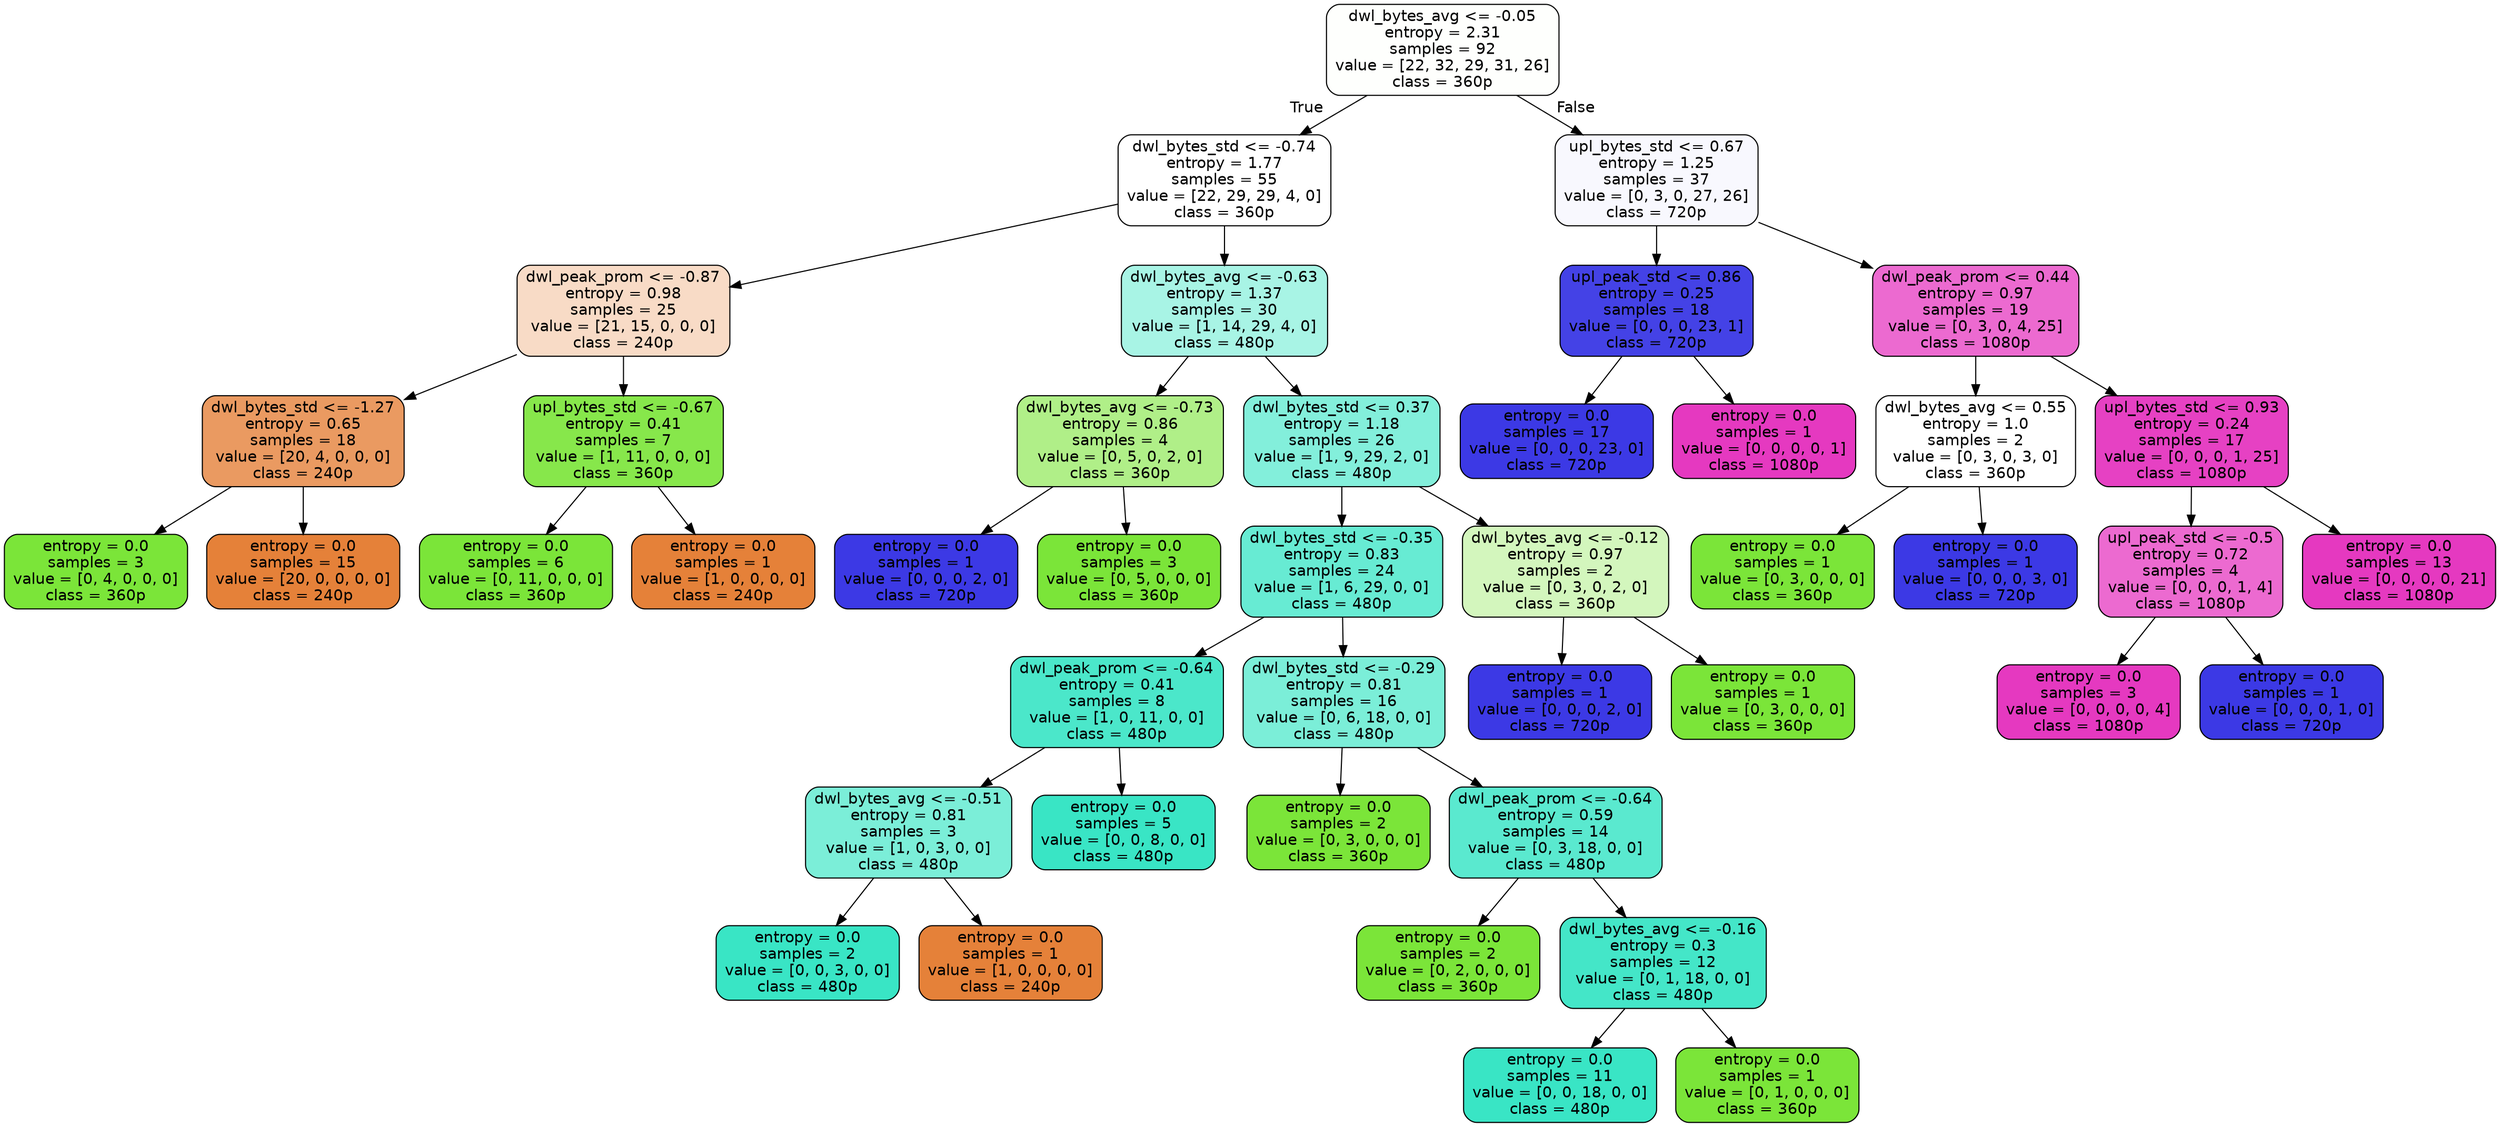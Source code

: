 digraph Tree {
node [shape=box, style="filled, rounded", color="black", fontname=helvetica] ;
edge [fontname=helvetica] ;
0 [label="dwl_bytes_avg <= -0.05\nentropy = 2.31\nsamples = 92\nvalue = [22, 32, 29, 31, 26]\nclass = 360p", fillcolor="#fefffd"] ;
1 [label="dwl_bytes_std <= -0.74\nentropy = 1.77\nsamples = 55\nvalue = [22, 29, 29, 4, 0]\nclass = 360p", fillcolor="#ffffff"] ;
0 -> 1 [labeldistance=2.5, labelangle=45, headlabel="True"] ;
2 [label="dwl_peak_prom <= -0.87\nentropy = 0.98\nsamples = 25\nvalue = [21, 15, 0, 0, 0]\nclass = 240p", fillcolor="#f8dbc6"] ;
1 -> 2 ;
3 [label="dwl_bytes_std <= -1.27\nentropy = 0.65\nsamples = 18\nvalue = [20, 4, 0, 0, 0]\nclass = 240p", fillcolor="#ea9a61"] ;
2 -> 3 ;
4 [label="entropy = 0.0\nsamples = 3\nvalue = [0, 4, 0, 0, 0]\nclass = 360p", fillcolor="#7be539"] ;
3 -> 4 ;
5 [label="entropy = 0.0\nsamples = 15\nvalue = [20, 0, 0, 0, 0]\nclass = 240p", fillcolor="#e58139"] ;
3 -> 5 ;
6 [label="upl_bytes_std <= -0.67\nentropy = 0.41\nsamples = 7\nvalue = [1, 11, 0, 0, 0]\nclass = 360p", fillcolor="#87e74b"] ;
2 -> 6 ;
7 [label="entropy = 0.0\nsamples = 6\nvalue = [0, 11, 0, 0, 0]\nclass = 360p", fillcolor="#7be539"] ;
6 -> 7 ;
8 [label="entropy = 0.0\nsamples = 1\nvalue = [1, 0, 0, 0, 0]\nclass = 240p", fillcolor="#e58139"] ;
6 -> 8 ;
9 [label="dwl_bytes_avg <= -0.63\nentropy = 1.37\nsamples = 30\nvalue = [1, 14, 29, 4, 0]\nclass = 480p", fillcolor="#a8f4e5"] ;
1 -> 9 ;
10 [label="dwl_bytes_avg <= -0.73\nentropy = 0.86\nsamples = 4\nvalue = [0, 5, 0, 2, 0]\nclass = 360p", fillcolor="#b0ef88"] ;
9 -> 10 ;
11 [label="entropy = 0.0\nsamples = 1\nvalue = [0, 0, 0, 2, 0]\nclass = 720p", fillcolor="#3c39e5"] ;
10 -> 11 ;
12 [label="entropy = 0.0\nsamples = 3\nvalue = [0, 5, 0, 0, 0]\nclass = 360p", fillcolor="#7be539"] ;
10 -> 12 ;
13 [label="dwl_bytes_std <= 0.37\nentropy = 1.18\nsamples = 26\nvalue = [1, 9, 29, 2, 0]\nclass = 480p", fillcolor="#83efdb"] ;
9 -> 13 ;
14 [label="dwl_bytes_std <= -0.35\nentropy = 0.83\nsamples = 24\nvalue = [1, 6, 29, 0, 0]\nclass = 480p", fillcolor="#67ebd3"] ;
13 -> 14 ;
15 [label="dwl_peak_prom <= -0.64\nentropy = 0.41\nsamples = 8\nvalue = [1, 0, 11, 0, 0]\nclass = 480p", fillcolor="#4be7ca"] ;
14 -> 15 ;
16 [label="dwl_bytes_avg <= -0.51\nentropy = 0.81\nsamples = 3\nvalue = [1, 0, 3, 0, 0]\nclass = 480p", fillcolor="#7beed8"] ;
15 -> 16 ;
17 [label="entropy = 0.0\nsamples = 2\nvalue = [0, 0, 3, 0, 0]\nclass = 480p", fillcolor="#39e5c5"] ;
16 -> 17 ;
18 [label="entropy = 0.0\nsamples = 1\nvalue = [1, 0, 0, 0, 0]\nclass = 240p", fillcolor="#e58139"] ;
16 -> 18 ;
19 [label="entropy = 0.0\nsamples = 5\nvalue = [0, 0, 8, 0, 0]\nclass = 480p", fillcolor="#39e5c5"] ;
15 -> 19 ;
20 [label="dwl_bytes_std <= -0.29\nentropy = 0.81\nsamples = 16\nvalue = [0, 6, 18, 0, 0]\nclass = 480p", fillcolor="#7beed8"] ;
14 -> 20 ;
21 [label="entropy = 0.0\nsamples = 2\nvalue = [0, 3, 0, 0, 0]\nclass = 360p", fillcolor="#7be539"] ;
20 -> 21 ;
22 [label="dwl_peak_prom <= -0.64\nentropy = 0.59\nsamples = 14\nvalue = [0, 3, 18, 0, 0]\nclass = 480p", fillcolor="#5ae9cf"] ;
20 -> 22 ;
23 [label="entropy = 0.0\nsamples = 2\nvalue = [0, 2, 0, 0, 0]\nclass = 360p", fillcolor="#7be539"] ;
22 -> 23 ;
24 [label="dwl_bytes_avg <= -0.16\nentropy = 0.3\nsamples = 12\nvalue = [0, 1, 18, 0, 0]\nclass = 480p", fillcolor="#44e6c8"] ;
22 -> 24 ;
25 [label="entropy = 0.0\nsamples = 11\nvalue = [0, 0, 18, 0, 0]\nclass = 480p", fillcolor="#39e5c5"] ;
24 -> 25 ;
26 [label="entropy = 0.0\nsamples = 1\nvalue = [0, 1, 0, 0, 0]\nclass = 360p", fillcolor="#7be539"] ;
24 -> 26 ;
27 [label="dwl_bytes_avg <= -0.12\nentropy = 0.97\nsamples = 2\nvalue = [0, 3, 0, 2, 0]\nclass = 360p", fillcolor="#d3f6bd"] ;
13 -> 27 ;
28 [label="entropy = 0.0\nsamples = 1\nvalue = [0, 0, 0, 2, 0]\nclass = 720p", fillcolor="#3c39e5"] ;
27 -> 28 ;
29 [label="entropy = 0.0\nsamples = 1\nvalue = [0, 3, 0, 0, 0]\nclass = 360p", fillcolor="#7be539"] ;
27 -> 29 ;
30 [label="upl_bytes_std <= 0.67\nentropy = 1.25\nsamples = 37\nvalue = [0, 3, 0, 27, 26]\nclass = 720p", fillcolor="#f8f8fe"] ;
0 -> 30 [labeldistance=2.5, labelangle=-45, headlabel="False"] ;
31 [label="upl_peak_std <= 0.86\nentropy = 0.25\nsamples = 18\nvalue = [0, 0, 0, 23, 1]\nclass = 720p", fillcolor="#4442e6"] ;
30 -> 31 ;
32 [label="entropy = 0.0\nsamples = 17\nvalue = [0, 0, 0, 23, 0]\nclass = 720p", fillcolor="#3c39e5"] ;
31 -> 32 ;
33 [label="entropy = 0.0\nsamples = 1\nvalue = [0, 0, 0, 0, 1]\nclass = 1080p", fillcolor="#e539c0"] ;
31 -> 33 ;
34 [label="dwl_peak_prom <= 0.44\nentropy = 0.97\nsamples = 19\nvalue = [0, 3, 0, 4, 25]\nclass = 1080p", fillcolor="#ec6ad0"] ;
30 -> 34 ;
35 [label="dwl_bytes_avg <= 0.55\nentropy = 1.0\nsamples = 2\nvalue = [0, 3, 0, 3, 0]\nclass = 360p", fillcolor="#ffffff"] ;
34 -> 35 ;
36 [label="entropy = 0.0\nsamples = 1\nvalue = [0, 3, 0, 0, 0]\nclass = 360p", fillcolor="#7be539"] ;
35 -> 36 ;
37 [label="entropy = 0.0\nsamples = 1\nvalue = [0, 0, 0, 3, 0]\nclass = 720p", fillcolor="#3c39e5"] ;
35 -> 37 ;
38 [label="upl_bytes_std <= 0.93\nentropy = 0.24\nsamples = 17\nvalue = [0, 0, 0, 1, 25]\nclass = 1080p", fillcolor="#e641c3"] ;
34 -> 38 ;
39 [label="upl_peak_std <= -0.5\nentropy = 0.72\nsamples = 4\nvalue = [0, 0, 0, 1, 4]\nclass = 1080p", fillcolor="#ec6ad0"] ;
38 -> 39 ;
40 [label="entropy = 0.0\nsamples = 3\nvalue = [0, 0, 0, 0, 4]\nclass = 1080p", fillcolor="#e539c0"] ;
39 -> 40 ;
41 [label="entropy = 0.0\nsamples = 1\nvalue = [0, 0, 0, 1, 0]\nclass = 720p", fillcolor="#3c39e5"] ;
39 -> 41 ;
42 [label="entropy = 0.0\nsamples = 13\nvalue = [0, 0, 0, 0, 21]\nclass = 1080p", fillcolor="#e539c0"] ;
38 -> 42 ;
}